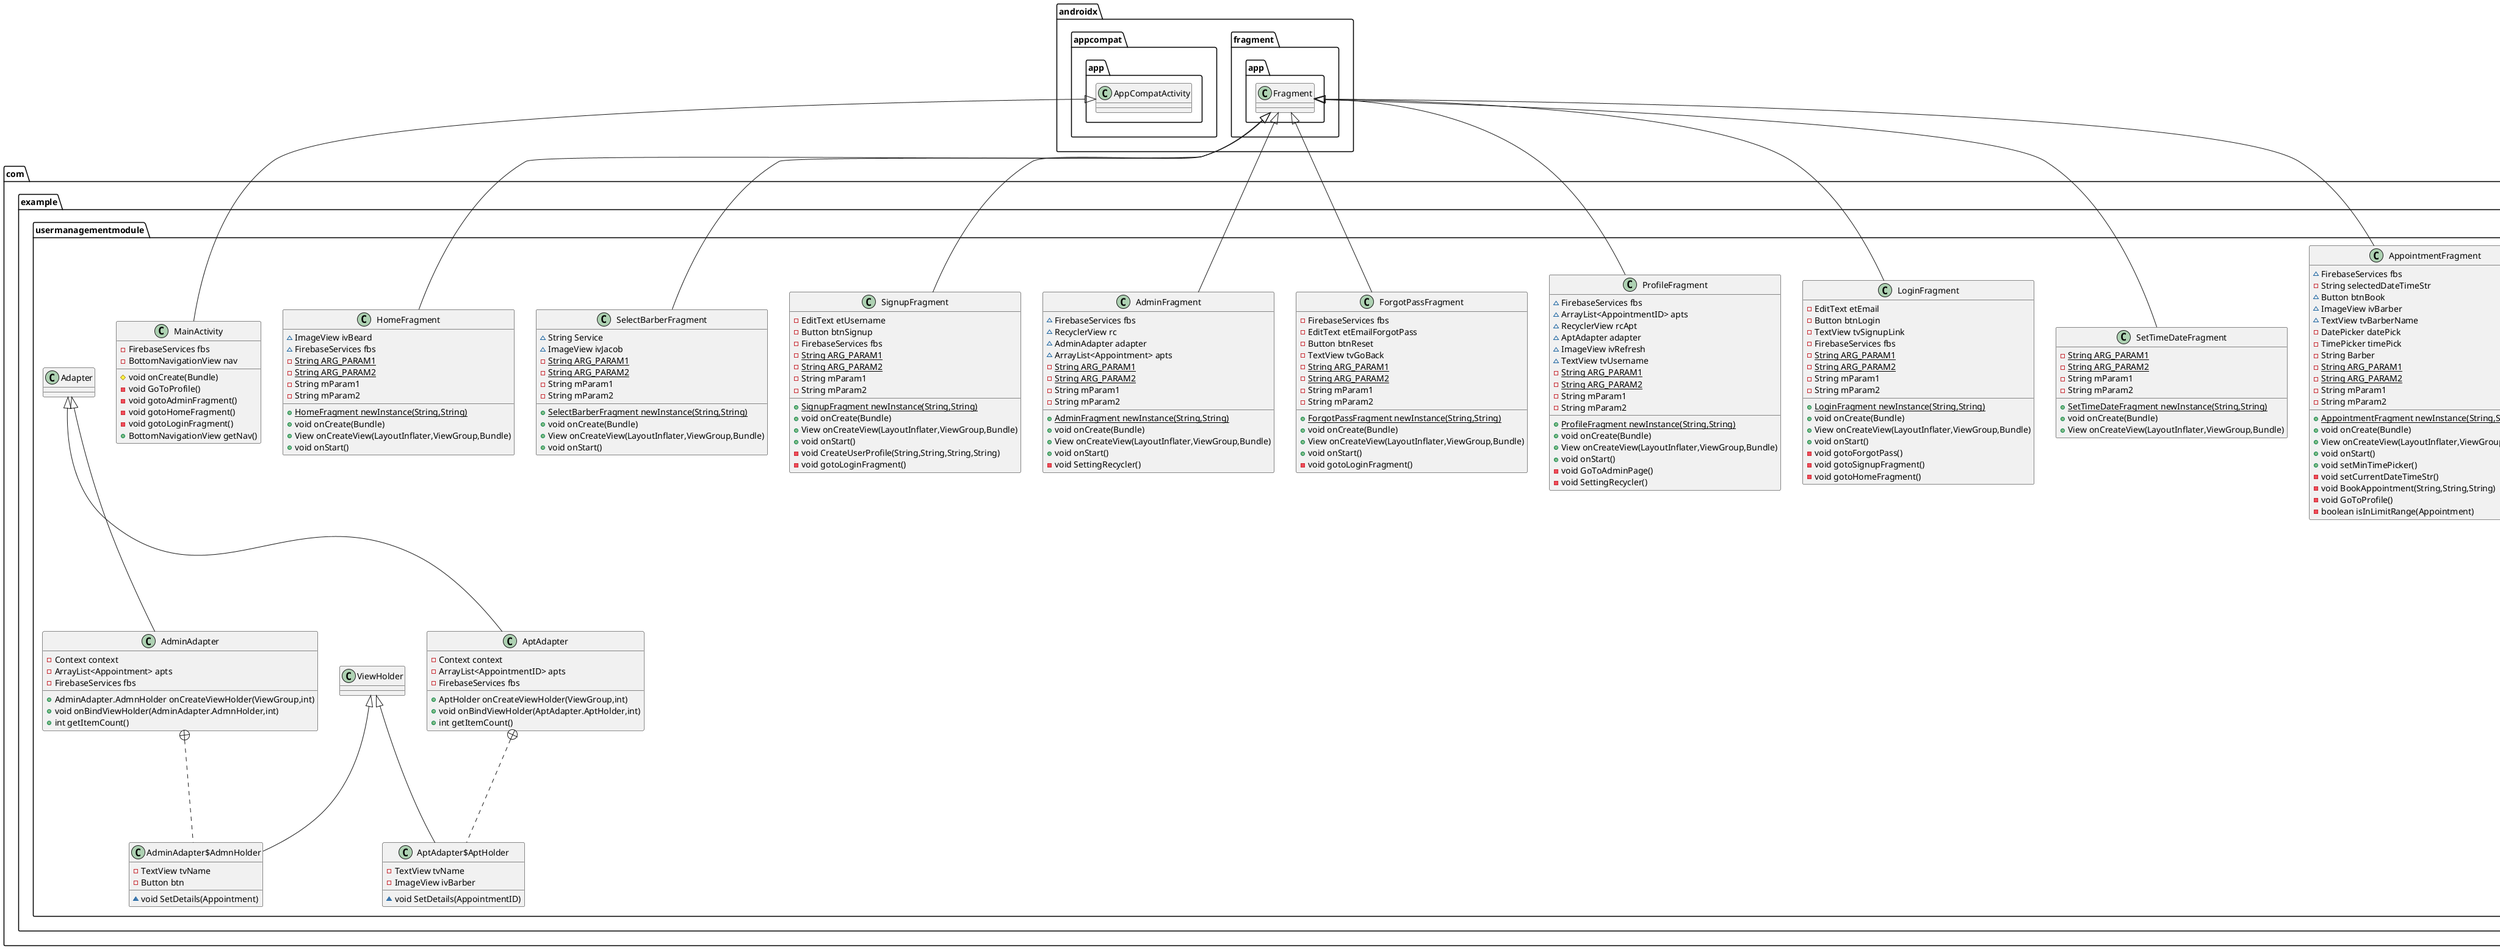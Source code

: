 @startuml
class com.example.usermanagementmodule.ProfileFragment {
~ FirebaseServices fbs
~ ArrayList<AppointmentID> apts
~ RecyclerView rcApt
~ AptAdapter adapter
~ ImageView ivRefresh
~ TextView tvUsername
- {static} String ARG_PARAM1
- {static} String ARG_PARAM2
- String mParam1
- String mParam2
+ {static} ProfileFragment newInstance(String,String)
+ void onCreate(Bundle)
+ View onCreateView(LayoutInflater,ViewGroup,Bundle)
+ void onStart()
- void GoToAdminPage()
- void SettingRecycler()
}


class com.example.usermanagementmodule.AptAdapter {
- Context context
- ArrayList<AppointmentID> apts
- FirebaseServices fbs
+ AptHolder onCreateViewHolder(ViewGroup,int)
+ void onBindViewHolder(AptAdapter.AptHolder,int)
+ int getItemCount()
}


class com.example.usermanagementmodule.AptAdapter$AptHolder {
- TextView tvName
- ImageView ivBarber
~ void SetDetails(AppointmentID)
}


class com.example.usermanagementmodule.ForgotPassFragment {
- FirebaseServices fbs
- EditText etEmailForgotPass
- Button btnReset
- TextView tvGoBack
- {static} String ARG_PARAM1
- {static} String ARG_PARAM2
- String mParam1
- String mParam2
+ {static} ForgotPassFragment newInstance(String,String)
+ void onCreate(Bundle)
+ View onCreateView(LayoutInflater,ViewGroup,Bundle)
+ void onStart()
- void gotoLoginFragment()
}


class com.example.usermanagementmodule.Appointment {
- String customer
- String barber
- String service
- String dateTime
- boolean approved
+ String getService()
+ void setService(String)
+ String getBarber()
+ void setBarber(String)
+ String getCustomer()
+ void setCustomer(String)
+ String getDateTime()
+ void setDateTime(String)
+ boolean isApproved()
+ void setApproved(boolean)
+ String toString()
}


class com.example.usermanagementmodule.AdminFragment {
~ FirebaseServices fbs
~ RecyclerView rc
~ AdminAdapter adapter
~ ArrayList<Appointment> apts
- {static} String ARG_PARAM1
- {static} String ARG_PARAM2
- String mParam1
- String mParam2
+ {static} AdminFragment newInstance(String,String)
+ void onCreate(Bundle)
+ View onCreateView(LayoutInflater,ViewGroup,Bundle)
+ void onStart()
- void SettingRecycler()
}


class com.example.usermanagementmodule.SignupFragment {
- EditText etUsername
- Button btnSignup
- FirebaseServices fbs
- {static} String ARG_PARAM1
- {static} String ARG_PARAM2
- String mParam1
- String mParam2
+ {static} SignupFragment newInstance(String,String)
+ void onCreate(Bundle)
+ View onCreateView(LayoutInflater,ViewGroup,Bundle)
+ void onStart()
- void CreateUserProfile(String,String,String,String)
- void gotoLoginFragment()
}


class com.example.usermanagementmodule.SelectBarberFragment {
~ String Service
~ ImageView ivJacob
- {static} String ARG_PARAM1
- {static} String ARG_PARAM2
- String mParam1
- String mParam2
+ {static} SelectBarberFragment newInstance(String,String)
+ void onCreate(Bundle)
+ View onCreateView(LayoutInflater,ViewGroup,Bundle)
+ void onStart()
}


class com.example.usermanagementmodule.UserProfile {
- String pfp
- String username
- String phone
- String type
- int haircuts
+ int getHaircuts()
+ void setHaircuts(int)
+ String getType()
+ void setType(String)
+ String getPfp()
+ void setPfp(String)
+ String getUsername()
+ void setUsername(String)
+ String getPhone()
+ void setPhone(String)
+ String toString()
}


class com.example.usermanagementmodule.HomeFragment {
~ ImageView ivBeard
~ FirebaseServices fbs
- {static} String ARG_PARAM1
- {static} String ARG_PARAM2
- String mParam1
- String mParam2
+ {static} HomeFragment newInstance(String,String)
+ void onCreate(Bundle)
+ View onCreateView(LayoutInflater,ViewGroup,Bundle)
+ void onStart()
}


class com.example.usermanagementmodule.AdminAdapter {
- Context context
- ArrayList<Appointment> apts
- FirebaseServices fbs
+ AdminAdapter.AdmnHolder onCreateViewHolder(ViewGroup,int)
+ void onBindViewHolder(AdminAdapter.AdmnHolder,int)
+ int getItemCount()
}


class com.example.usermanagementmodule.AdminAdapter$AdmnHolder {
- TextView tvName
- Button btn
~ void SetDetails(Appointment)
}


class com.example.usermanagementmodule.MainActivity {
- FirebaseServices fbs
- BottomNavigationView nav
# void onCreate(Bundle)
- void GoToProfile()
- void gotoAdminFragment()
- void gotoHomeFragment()
- void gotoLoginFragment()
+ BottomNavigationView getNav()
}


class com.example.usermanagementmodule.AppointmentFragment {
~ FirebaseServices fbs
- String selectedDateTimeStr
~ Button btnBook
~ ImageView ivBarber
~ TextView tvBarberName
- DatePicker datePick
- TimePicker timePick
- String Barber
- {static} String ARG_PARAM1
- {static} String ARG_PARAM2
- String mParam1
- String mParam2
+ {static} AppointmentFragment newInstance(String,String)
+ void onCreate(Bundle)
+ View onCreateView(LayoutInflater,ViewGroup,Bundle)
+ void onStart()
+ void setMinTimePicker()
- void setCurrentDateTimeStr()
- void BookAppointment(String,String,String)
- void GoToProfile()
- boolean isInLimitRange(Appointment)
}


class com.example.usermanagementmodule.AppointmentID {
- String customer
- String barber
- String service
- String dateTime
- boolean approved
- String ID
+ String getCustomer()
+ void setCustomer(String)
+ String getBarber()
+ void setBarber(String)
+ String getService()
+ void setService(String)
+ String getDateTime()
+ void setDateTime(String)
+ boolean isApproved()
+ void setApproved(boolean)
+ String getID()
+ void setID(String)
+ String toString()
}


class com.example.usermanagementmodule.SetTimeDateFragment {
- {static} String ARG_PARAM1
- {static} String ARG_PARAM2
- String mParam1
- String mParam2
+ {static} SetTimeDateFragment newInstance(String,String)
+ void onCreate(Bundle)
+ View onCreateView(LayoutInflater,ViewGroup,Bundle)
}


class com.example.usermanagementmodule.FirebaseServices {
- {static} FirebaseServices instance
- FirebaseAuth auth
- FirebaseFirestore fire
- FirebaseStorage storage
- UserProfile user
+ UserProfile getUser()
+ void setUser(UserProfile)
+ FirebaseAuth getAuth()
+ FirebaseFirestore getFire()
+ FirebaseStorage getStorage()
+ {static} FirebaseServices getInstance()
}


class com.example.usermanagementmodule.LoginFragment {
- EditText etEmail
- Button btnLogin
- TextView tvSignupLink
- FirebaseServices fbs
- {static} String ARG_PARAM1
- {static} String ARG_PARAM2
- String mParam1
- String mParam2
+ {static} LoginFragment newInstance(String,String)
+ void onCreate(Bundle)
+ View onCreateView(LayoutInflater,ViewGroup,Bundle)
+ void onStart()
- void gotoForgotPass()
- void gotoSignupFragment()
- void gotoHomeFragment()
}




androidx.fragment.app.Fragment <|-- com.example.usermanagementmodule.ProfileFragment
com.example.usermanagementmodule.Adapter <|-- com.example.usermanagementmodule.AptAdapter
com.example.usermanagementmodule.AptAdapter +.. com.example.usermanagementmodule.AptAdapter$AptHolder
com.example.usermanagementmodule.ViewHolder <|-- com.example.usermanagementmodule.AptAdapter$AptHolder
androidx.fragment.app.Fragment <|-- com.example.usermanagementmodule.ForgotPassFragment
androidx.fragment.app.Fragment <|-- com.example.usermanagementmodule.AdminFragment
androidx.fragment.app.Fragment <|-- com.example.usermanagementmodule.SignupFragment
androidx.fragment.app.Fragment <|-- com.example.usermanagementmodule.SelectBarberFragment
androidx.fragment.app.Fragment <|-- com.example.usermanagementmodule.HomeFragment
com.example.usermanagementmodule.Adapter <|-- com.example.usermanagementmodule.AdminAdapter
com.example.usermanagementmodule.AdminAdapter +.. com.example.usermanagementmodule.AdminAdapter$AdmnHolder
com.example.usermanagementmodule.ViewHolder <|-- com.example.usermanagementmodule.AdminAdapter$AdmnHolder
androidx.appcompat.app.AppCompatActivity <|-- com.example.usermanagementmodule.MainActivity
androidx.fragment.app.Fragment <|-- com.example.usermanagementmodule.AppointmentFragment
androidx.fragment.app.Fragment <|-- com.example.usermanagementmodule.SetTimeDateFragment
androidx.fragment.app.Fragment <|-- com.example.usermanagementmodule.LoginFragment
@enduml